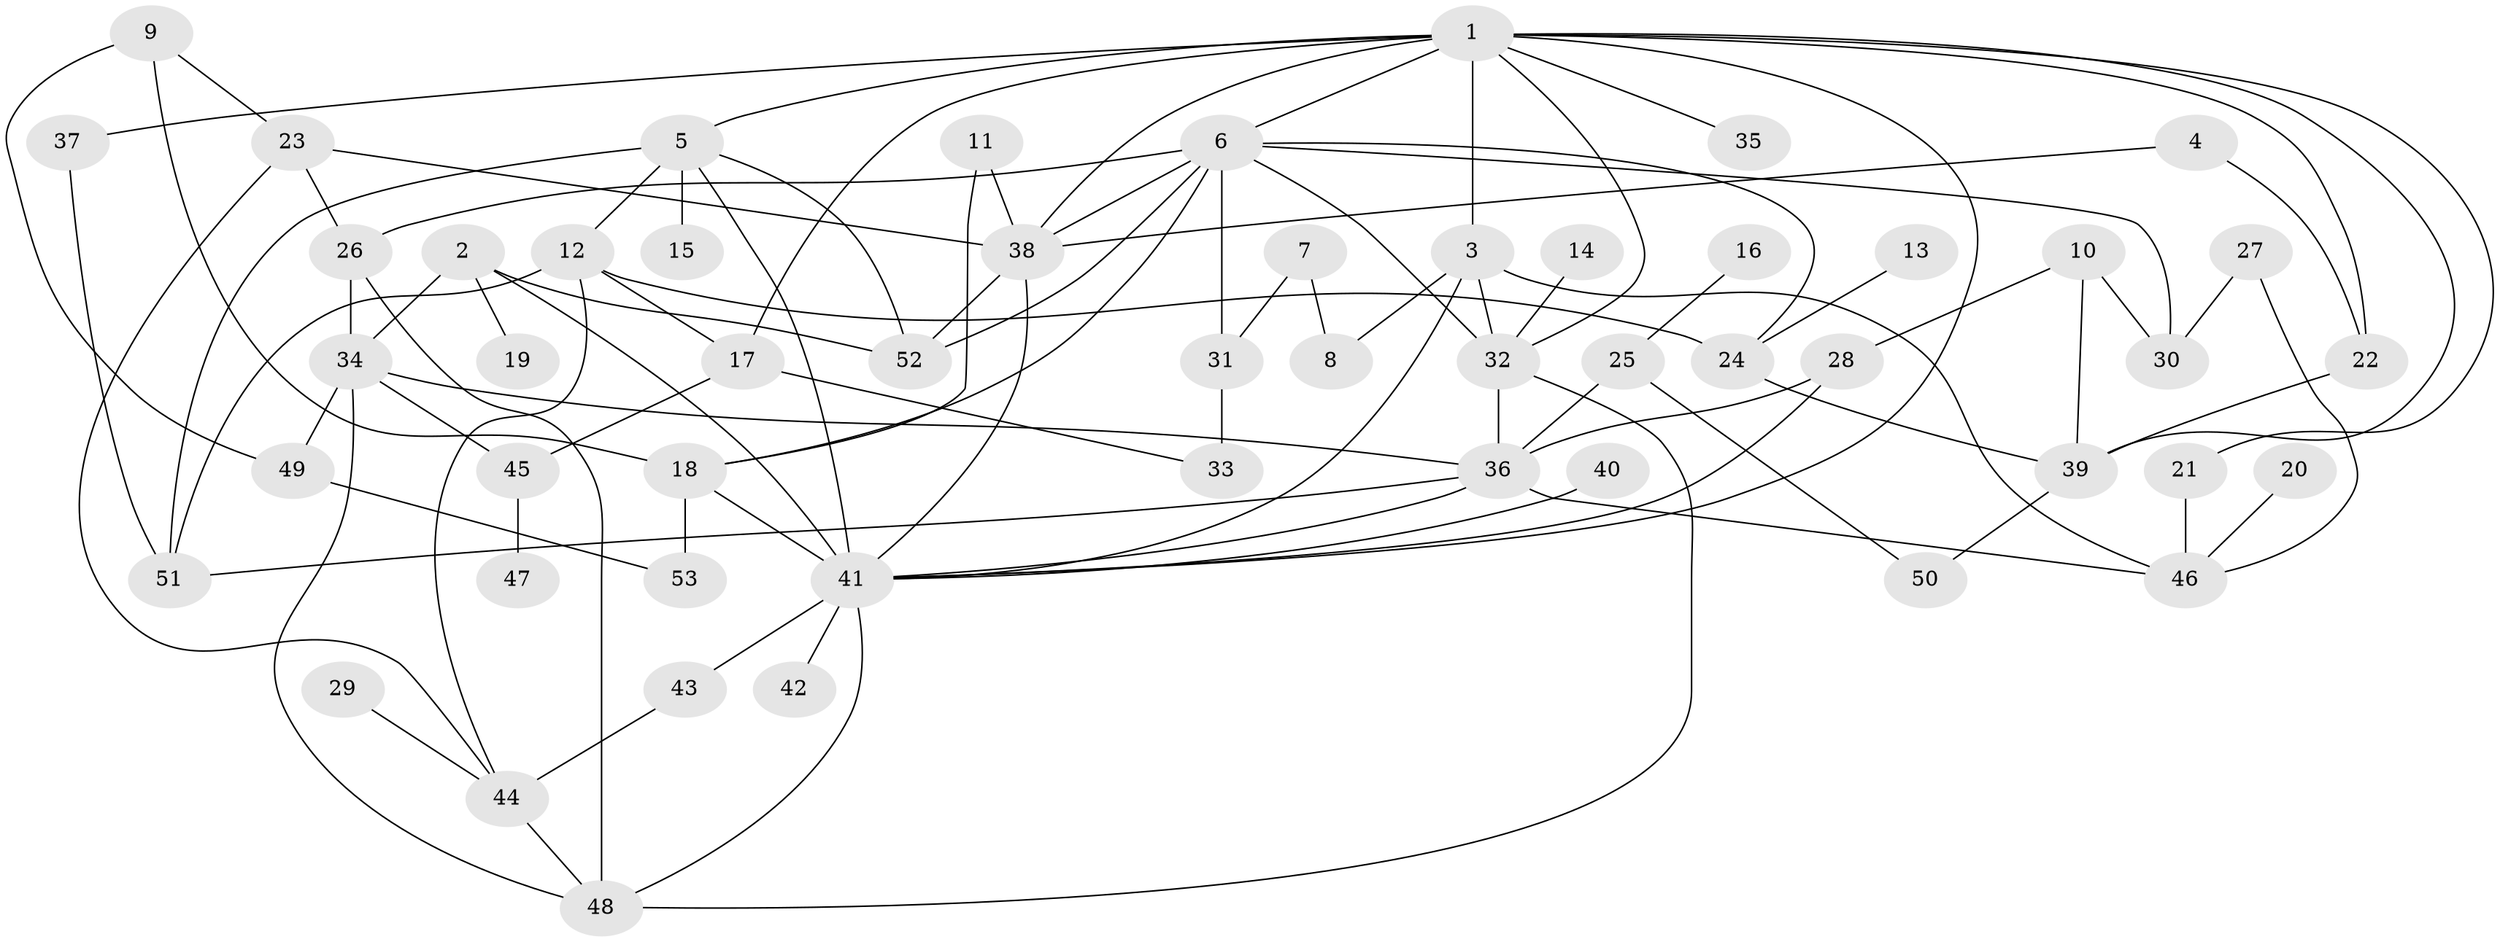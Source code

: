 // original degree distribution, {3: 0.20952380952380953, 6: 0.0380952380952381, 8: 0.01904761904761905, 4: 0.18095238095238095, 7: 0.01904761904761905, 5: 0.08571428571428572, 2: 0.24761904761904763, 1: 0.2}
// Generated by graph-tools (version 1.1) at 2025/25/03/09/25 03:25:34]
// undirected, 53 vertices, 94 edges
graph export_dot {
graph [start="1"]
  node [color=gray90,style=filled];
  1;
  2;
  3;
  4;
  5;
  6;
  7;
  8;
  9;
  10;
  11;
  12;
  13;
  14;
  15;
  16;
  17;
  18;
  19;
  20;
  21;
  22;
  23;
  24;
  25;
  26;
  27;
  28;
  29;
  30;
  31;
  32;
  33;
  34;
  35;
  36;
  37;
  38;
  39;
  40;
  41;
  42;
  43;
  44;
  45;
  46;
  47;
  48;
  49;
  50;
  51;
  52;
  53;
  1 -- 3 [weight=1.0];
  1 -- 5 [weight=1.0];
  1 -- 6 [weight=1.0];
  1 -- 17 [weight=1.0];
  1 -- 21 [weight=1.0];
  1 -- 22 [weight=1.0];
  1 -- 32 [weight=1.0];
  1 -- 35 [weight=1.0];
  1 -- 37 [weight=2.0];
  1 -- 38 [weight=1.0];
  1 -- 39 [weight=1.0];
  1 -- 41 [weight=1.0];
  2 -- 19 [weight=1.0];
  2 -- 34 [weight=1.0];
  2 -- 41 [weight=1.0];
  2 -- 52 [weight=1.0];
  3 -- 8 [weight=1.0];
  3 -- 32 [weight=1.0];
  3 -- 41 [weight=1.0];
  3 -- 46 [weight=1.0];
  4 -- 22 [weight=1.0];
  4 -- 38 [weight=1.0];
  5 -- 12 [weight=1.0];
  5 -- 15 [weight=1.0];
  5 -- 41 [weight=3.0];
  5 -- 51 [weight=1.0];
  5 -- 52 [weight=1.0];
  6 -- 18 [weight=1.0];
  6 -- 24 [weight=1.0];
  6 -- 26 [weight=1.0];
  6 -- 30 [weight=1.0];
  6 -- 31 [weight=1.0];
  6 -- 32 [weight=1.0];
  6 -- 38 [weight=1.0];
  6 -- 52 [weight=1.0];
  7 -- 8 [weight=1.0];
  7 -- 31 [weight=1.0];
  9 -- 18 [weight=1.0];
  9 -- 23 [weight=1.0];
  9 -- 49 [weight=1.0];
  10 -- 28 [weight=1.0];
  10 -- 30 [weight=1.0];
  10 -- 39 [weight=1.0];
  11 -- 18 [weight=1.0];
  11 -- 38 [weight=1.0];
  12 -- 17 [weight=1.0];
  12 -- 24 [weight=1.0];
  12 -- 44 [weight=1.0];
  12 -- 51 [weight=1.0];
  13 -- 24 [weight=1.0];
  14 -- 32 [weight=1.0];
  16 -- 25 [weight=1.0];
  17 -- 33 [weight=1.0];
  17 -- 45 [weight=1.0];
  18 -- 41 [weight=2.0];
  18 -- 53 [weight=1.0];
  20 -- 46 [weight=1.0];
  21 -- 46 [weight=1.0];
  22 -- 39 [weight=2.0];
  23 -- 26 [weight=1.0];
  23 -- 38 [weight=1.0];
  23 -- 44 [weight=1.0];
  24 -- 39 [weight=1.0];
  25 -- 36 [weight=1.0];
  25 -- 50 [weight=1.0];
  26 -- 34 [weight=2.0];
  26 -- 48 [weight=1.0];
  27 -- 30 [weight=1.0];
  27 -- 46 [weight=1.0];
  28 -- 36 [weight=2.0];
  28 -- 41 [weight=2.0];
  29 -- 44 [weight=1.0];
  31 -- 33 [weight=1.0];
  32 -- 36 [weight=2.0];
  32 -- 48 [weight=1.0];
  34 -- 36 [weight=1.0];
  34 -- 45 [weight=2.0];
  34 -- 48 [weight=1.0];
  34 -- 49 [weight=1.0];
  36 -- 41 [weight=1.0];
  36 -- 46 [weight=1.0];
  36 -- 51 [weight=1.0];
  37 -- 51 [weight=1.0];
  38 -- 41 [weight=1.0];
  38 -- 52 [weight=1.0];
  39 -- 50 [weight=1.0];
  40 -- 41 [weight=1.0];
  41 -- 42 [weight=1.0];
  41 -- 43 [weight=1.0];
  41 -- 48 [weight=1.0];
  43 -- 44 [weight=2.0];
  44 -- 48 [weight=1.0];
  45 -- 47 [weight=1.0];
  49 -- 53 [weight=1.0];
}

